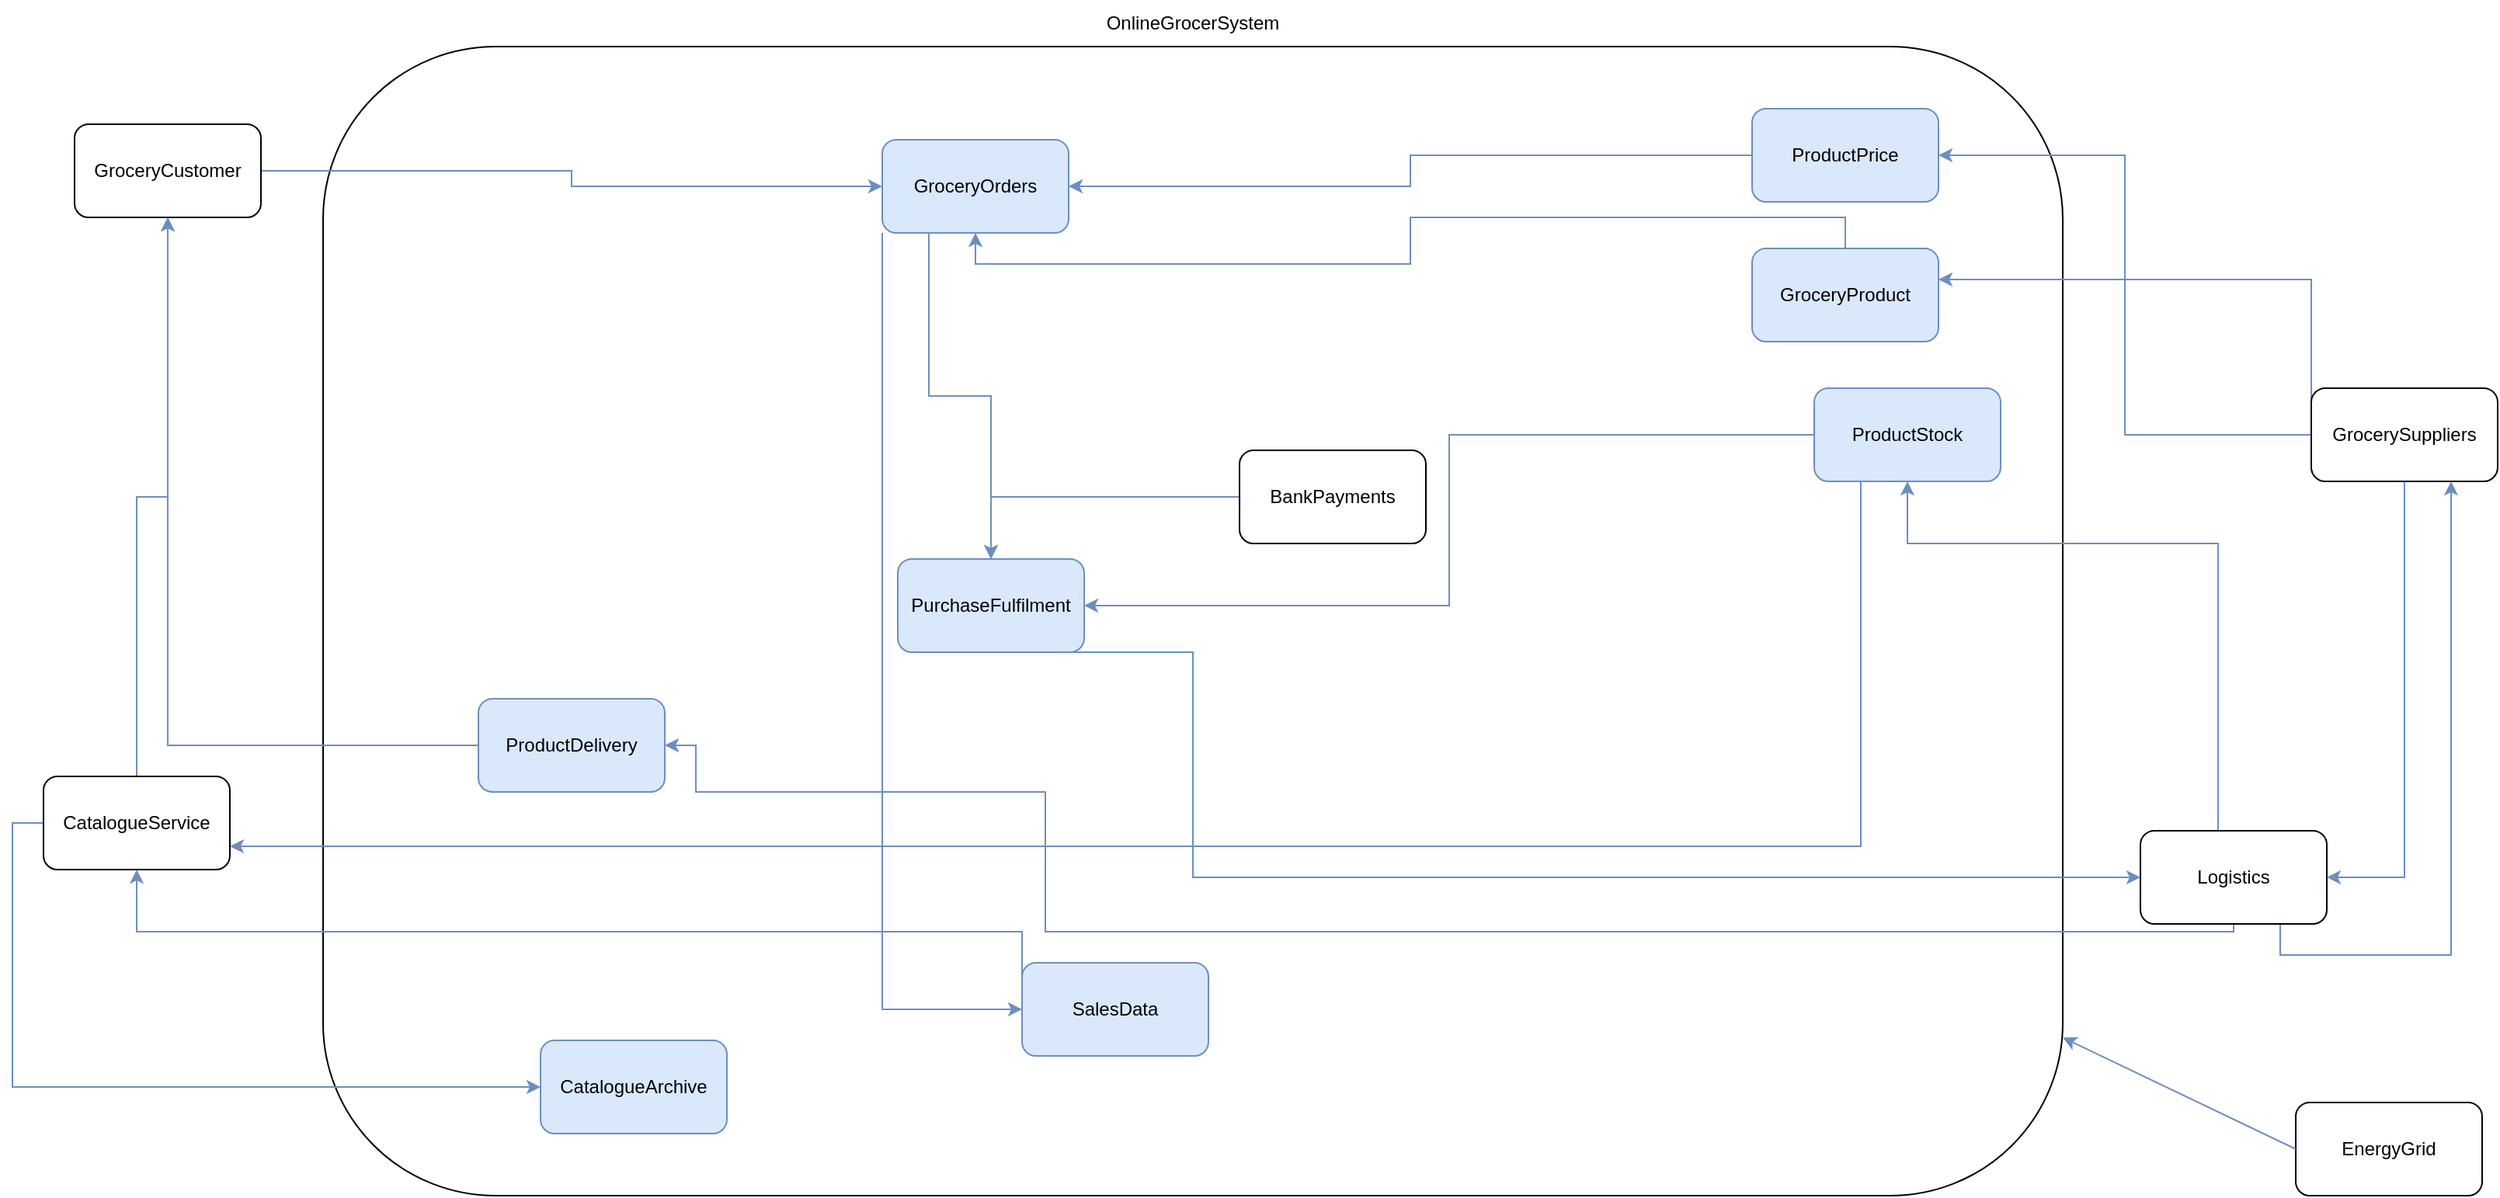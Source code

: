 <mxfile version="21.2.8" type="device">
  <diagram name="Page-1" id="TR31slQDRWr0ME7fJ8s-">
    <mxGraphModel dx="2947" dy="1267" grid="1" gridSize="10" guides="1" tooltips="1" connect="1" arrows="1" fold="1" page="1" pageScale="1" pageWidth="827" pageHeight="1169" math="0" shadow="0">
      <root>
        <mxCell id="0" />
        <mxCell id="1" parent="0" />
        <mxCell id="ovIYYrFrT_8xk6tCupWI-1" value="" style="rounded=1;whiteSpace=wrap;html=1;" vertex="1" parent="1">
          <mxGeometry x="60" y="50" width="1120" height="740" as="geometry" />
        </mxCell>
        <mxCell id="ovIYYrFrT_8xk6tCupWI-2" value="OnlineGrocerSystem" style="text;html=1;strokeColor=none;fillColor=none;align=center;verticalAlign=middle;whiteSpace=wrap;rounded=0;" vertex="1" parent="1">
          <mxGeometry x="590" y="20" width="60" height="30" as="geometry" />
        </mxCell>
        <mxCell id="ovIYYrFrT_8xk6tCupWI-22" style="edgeStyle=orthogonalEdgeStyle;rounded=0;orthogonalLoop=1;jettySize=auto;html=1;exitX=1;exitY=0.5;exitDx=0;exitDy=0;entryX=0;entryY=0.5;entryDx=0;entryDy=0;fillColor=#dae8fc;strokeColor=#6c8ebf;" edge="1" parent="1" source="ovIYYrFrT_8xk6tCupWI-5" target="ovIYYrFrT_8xk6tCupWI-9">
          <mxGeometry relative="1" as="geometry" />
        </mxCell>
        <mxCell id="ovIYYrFrT_8xk6tCupWI-5" value="GroceryCustomer" style="rounded=1;whiteSpace=wrap;html=1;" vertex="1" parent="1">
          <mxGeometry x="-100" y="100" width="120" height="60" as="geometry" />
        </mxCell>
        <mxCell id="ovIYYrFrT_8xk6tCupWI-23" style="edgeStyle=orthogonalEdgeStyle;rounded=0;orthogonalLoop=1;jettySize=auto;html=1;exitX=0.5;exitY=0;exitDx=0;exitDy=0;entryX=0.5;entryY=1;entryDx=0;entryDy=0;fillColor=#dae8fc;strokeColor=#6c8ebf;" edge="1" parent="1" source="ovIYYrFrT_8xk6tCupWI-6" target="ovIYYrFrT_8xk6tCupWI-9">
          <mxGeometry relative="1" as="geometry" />
        </mxCell>
        <mxCell id="ovIYYrFrT_8xk6tCupWI-6" value="GroceryProduct" style="rounded=1;whiteSpace=wrap;html=1;fillColor=#dae8fc;strokeColor=#6c8ebf;" vertex="1" parent="1">
          <mxGeometry x="980" y="180" width="120" height="60" as="geometry" />
        </mxCell>
        <mxCell id="ovIYYrFrT_8xk6tCupWI-32" style="edgeStyle=orthogonalEdgeStyle;rounded=0;orthogonalLoop=1;jettySize=auto;html=1;exitX=0;exitY=0.5;exitDx=0;exitDy=0;entryX=1;entryY=0.5;entryDx=0;entryDy=0;fillColor=#dae8fc;strokeColor=#6c8ebf;" edge="1" parent="1" source="ovIYYrFrT_8xk6tCupWI-7" target="ovIYYrFrT_8xk6tCupWI-9">
          <mxGeometry relative="1" as="geometry" />
        </mxCell>
        <mxCell id="ovIYYrFrT_8xk6tCupWI-7" value="ProductPrice" style="rounded=1;whiteSpace=wrap;html=1;fillColor=#dae8fc;strokeColor=#6c8ebf;" vertex="1" parent="1">
          <mxGeometry x="980" y="90" width="120" height="60" as="geometry" />
        </mxCell>
        <mxCell id="ovIYYrFrT_8xk6tCupWI-33" style="edgeStyle=orthogonalEdgeStyle;rounded=0;orthogonalLoop=1;jettySize=auto;html=1;exitX=0.25;exitY=1;exitDx=0;exitDy=0;entryX=0.5;entryY=0;entryDx=0;entryDy=0;fillColor=#dae8fc;strokeColor=#6c8ebf;" edge="1" parent="1" source="ovIYYrFrT_8xk6tCupWI-9" target="ovIYYrFrT_8xk6tCupWI-29">
          <mxGeometry relative="1" as="geometry" />
        </mxCell>
        <mxCell id="ovIYYrFrT_8xk6tCupWI-40" style="edgeStyle=orthogonalEdgeStyle;rounded=0;orthogonalLoop=1;jettySize=auto;html=1;exitX=0;exitY=1;exitDx=0;exitDy=0;entryX=0;entryY=0.5;entryDx=0;entryDy=0;fillColor=#dae8fc;strokeColor=#6c8ebf;" edge="1" parent="1" source="ovIYYrFrT_8xk6tCupWI-9" target="ovIYYrFrT_8xk6tCupWI-16">
          <mxGeometry relative="1" as="geometry" />
        </mxCell>
        <mxCell id="ovIYYrFrT_8xk6tCupWI-9" value="GroceryOrders" style="rounded=1;whiteSpace=wrap;html=1;fillColor=#dae8fc;strokeColor=#6c8ebf;" vertex="1" parent="1">
          <mxGeometry x="420" y="110" width="120" height="60" as="geometry" />
        </mxCell>
        <mxCell id="ovIYYrFrT_8xk6tCupWI-19" style="edgeStyle=orthogonalEdgeStyle;rounded=0;orthogonalLoop=1;jettySize=auto;html=1;exitX=0.5;exitY=1;exitDx=0;exitDy=0;entryX=1;entryY=0.5;entryDx=0;entryDy=0;fillColor=#dae8fc;strokeColor=#6c8ebf;" edge="1" parent="1" source="ovIYYrFrT_8xk6tCupWI-10" target="ovIYYrFrT_8xk6tCupWI-11">
          <mxGeometry relative="1" as="geometry">
            <Array as="points">
              <mxPoint x="1400" y="585" />
            </Array>
          </mxGeometry>
        </mxCell>
        <mxCell id="ovIYYrFrT_8xk6tCupWI-21" style="edgeStyle=orthogonalEdgeStyle;rounded=0;orthogonalLoop=1;jettySize=auto;html=1;exitX=0;exitY=0.5;exitDx=0;exitDy=0;entryX=1;entryY=0.5;entryDx=0;entryDy=0;fillColor=#dae8fc;strokeColor=#6c8ebf;" edge="1" parent="1" source="ovIYYrFrT_8xk6tCupWI-10" target="ovIYYrFrT_8xk6tCupWI-7">
          <mxGeometry relative="1" as="geometry" />
        </mxCell>
        <mxCell id="ovIYYrFrT_8xk6tCupWI-37" style="edgeStyle=orthogonalEdgeStyle;rounded=0;orthogonalLoop=1;jettySize=auto;html=1;exitX=0;exitY=0.5;exitDx=0;exitDy=0;fillColor=#dae8fc;strokeColor=#6c8ebf;" edge="1" parent="1" source="ovIYYrFrT_8xk6tCupWI-10" target="ovIYYrFrT_8xk6tCupWI-6">
          <mxGeometry relative="1" as="geometry">
            <Array as="points">
              <mxPoint x="1340" y="200" />
            </Array>
          </mxGeometry>
        </mxCell>
        <mxCell id="ovIYYrFrT_8xk6tCupWI-10" value="GrocerySuppliers" style="rounded=1;whiteSpace=wrap;html=1;" vertex="1" parent="1">
          <mxGeometry x="1340" y="270" width="120" height="60" as="geometry" />
        </mxCell>
        <mxCell id="ovIYYrFrT_8xk6tCupWI-20" style="edgeStyle=orthogonalEdgeStyle;rounded=0;orthogonalLoop=1;jettySize=auto;html=1;exitX=0.75;exitY=0;exitDx=0;exitDy=0;fillColor=#dae8fc;strokeColor=#6c8ebf;" edge="1" parent="1" source="ovIYYrFrT_8xk6tCupWI-11" target="ovIYYrFrT_8xk6tCupWI-13">
          <mxGeometry relative="1" as="geometry">
            <Array as="points">
              <mxPoint x="1280" y="555" />
              <mxPoint x="1280" y="370" />
              <mxPoint x="1080" y="370" />
            </Array>
          </mxGeometry>
        </mxCell>
        <mxCell id="ovIYYrFrT_8xk6tCupWI-31" style="edgeStyle=orthogonalEdgeStyle;rounded=0;orthogonalLoop=1;jettySize=auto;html=1;exitX=0.5;exitY=1;exitDx=0;exitDy=0;entryX=1;entryY=0.5;entryDx=0;entryDy=0;fillColor=#dae8fc;strokeColor=#6c8ebf;" edge="1" parent="1" source="ovIYYrFrT_8xk6tCupWI-11" target="ovIYYrFrT_8xk6tCupWI-14">
          <mxGeometry relative="1" as="geometry">
            <Array as="points">
              <mxPoint x="1290" y="620" />
              <mxPoint x="525" y="620" />
              <mxPoint x="525" y="530" />
              <mxPoint x="300" y="530" />
              <mxPoint x="300" y="500" />
            </Array>
          </mxGeometry>
        </mxCell>
        <mxCell id="ovIYYrFrT_8xk6tCupWI-42" style="edgeStyle=orthogonalEdgeStyle;rounded=0;orthogonalLoop=1;jettySize=auto;html=1;exitX=0.75;exitY=1;exitDx=0;exitDy=0;entryX=0.75;entryY=1;entryDx=0;entryDy=0;fillColor=#dae8fc;strokeColor=#6c8ebf;" edge="1" parent="1" source="ovIYYrFrT_8xk6tCupWI-11" target="ovIYYrFrT_8xk6tCupWI-10">
          <mxGeometry relative="1" as="geometry" />
        </mxCell>
        <mxCell id="ovIYYrFrT_8xk6tCupWI-11" value="Logistics" style="rounded=1;whiteSpace=wrap;html=1;" vertex="1" parent="1">
          <mxGeometry x="1230" y="555" width="120" height="60" as="geometry" />
        </mxCell>
        <mxCell id="ovIYYrFrT_8xk6tCupWI-30" style="edgeStyle=orthogonalEdgeStyle;rounded=0;orthogonalLoop=1;jettySize=auto;html=1;exitX=0;exitY=0.5;exitDx=0;exitDy=0;fillColor=#dae8fc;strokeColor=#6c8ebf;" edge="1" parent="1" source="ovIYYrFrT_8xk6tCupWI-12" target="ovIYYrFrT_8xk6tCupWI-29">
          <mxGeometry relative="1" as="geometry" />
        </mxCell>
        <mxCell id="ovIYYrFrT_8xk6tCupWI-12" value="BankPayments" style="rounded=1;whiteSpace=wrap;html=1;" vertex="1" parent="1">
          <mxGeometry x="650" y="310" width="120" height="60" as="geometry" />
        </mxCell>
        <mxCell id="ovIYYrFrT_8xk6tCupWI-36" style="edgeStyle=orthogonalEdgeStyle;rounded=0;orthogonalLoop=1;jettySize=auto;html=1;exitX=0;exitY=0.5;exitDx=0;exitDy=0;entryX=1;entryY=0.5;entryDx=0;entryDy=0;fillColor=#dae8fc;strokeColor=#6c8ebf;" edge="1" parent="1" source="ovIYYrFrT_8xk6tCupWI-13" target="ovIYYrFrT_8xk6tCupWI-29">
          <mxGeometry relative="1" as="geometry" />
        </mxCell>
        <mxCell id="ovIYYrFrT_8xk6tCupWI-41" style="edgeStyle=orthogonalEdgeStyle;rounded=0;orthogonalLoop=1;jettySize=auto;html=1;exitX=0.25;exitY=1;exitDx=0;exitDy=0;entryX=1;entryY=0.75;entryDx=0;entryDy=0;fillColor=#dae8fc;strokeColor=#6c8ebf;" edge="1" parent="1" source="ovIYYrFrT_8xk6tCupWI-13" target="ovIYYrFrT_8xk6tCupWI-15">
          <mxGeometry relative="1" as="geometry" />
        </mxCell>
        <mxCell id="ovIYYrFrT_8xk6tCupWI-13" value="ProductStock" style="rounded=1;whiteSpace=wrap;html=1;fillColor=#dae8fc;strokeColor=#6c8ebf;" vertex="1" parent="1">
          <mxGeometry x="1020" y="270" width="120" height="60" as="geometry" />
        </mxCell>
        <mxCell id="ovIYYrFrT_8xk6tCupWI-28" style="edgeStyle=orthogonalEdgeStyle;rounded=0;orthogonalLoop=1;jettySize=auto;html=1;exitX=0;exitY=0.5;exitDx=0;exitDy=0;entryX=0.5;entryY=1;entryDx=0;entryDy=0;fillColor=#dae8fc;strokeColor=#6c8ebf;" edge="1" parent="1" source="ovIYYrFrT_8xk6tCupWI-14" target="ovIYYrFrT_8xk6tCupWI-5">
          <mxGeometry relative="1" as="geometry" />
        </mxCell>
        <mxCell id="ovIYYrFrT_8xk6tCupWI-14" value="ProductDelivery" style="rounded=1;whiteSpace=wrap;html=1;fillColor=#dae8fc;strokeColor=#6c8ebf;" vertex="1" parent="1">
          <mxGeometry x="160" y="470" width="120" height="60" as="geometry" />
        </mxCell>
        <mxCell id="ovIYYrFrT_8xk6tCupWI-24" style="edgeStyle=orthogonalEdgeStyle;rounded=0;orthogonalLoop=1;jettySize=auto;html=1;exitX=0.5;exitY=0;exitDx=0;exitDy=0;fillColor=#dae8fc;strokeColor=#6c8ebf;" edge="1" parent="1" source="ovIYYrFrT_8xk6tCupWI-15" target="ovIYYrFrT_8xk6tCupWI-5">
          <mxGeometry relative="1" as="geometry" />
        </mxCell>
        <mxCell id="ovIYYrFrT_8xk6tCupWI-27" style="edgeStyle=orthogonalEdgeStyle;rounded=0;orthogonalLoop=1;jettySize=auto;html=1;exitX=0;exitY=0.5;exitDx=0;exitDy=0;entryX=0;entryY=0.5;entryDx=0;entryDy=0;fillColor=#dae8fc;strokeColor=#6c8ebf;" edge="1" parent="1" source="ovIYYrFrT_8xk6tCupWI-15" target="ovIYYrFrT_8xk6tCupWI-18">
          <mxGeometry relative="1" as="geometry" />
        </mxCell>
        <mxCell id="ovIYYrFrT_8xk6tCupWI-15" value="CatalogueService" style="rounded=1;whiteSpace=wrap;html=1;" vertex="1" parent="1">
          <mxGeometry x="-120" y="520" width="120" height="60" as="geometry" />
        </mxCell>
        <mxCell id="ovIYYrFrT_8xk6tCupWI-26" style="edgeStyle=orthogonalEdgeStyle;rounded=0;orthogonalLoop=1;jettySize=auto;html=1;exitX=0;exitY=0.5;exitDx=0;exitDy=0;entryX=0.5;entryY=1;entryDx=0;entryDy=0;fillColor=#dae8fc;strokeColor=#6c8ebf;" edge="1" parent="1" source="ovIYYrFrT_8xk6tCupWI-16" target="ovIYYrFrT_8xk6tCupWI-15">
          <mxGeometry relative="1" as="geometry">
            <Array as="points">
              <mxPoint x="510" y="620" />
              <mxPoint x="-60" y="620" />
            </Array>
          </mxGeometry>
        </mxCell>
        <mxCell id="ovIYYrFrT_8xk6tCupWI-16" value="SalesData" style="rounded=1;whiteSpace=wrap;html=1;fillColor=#dae8fc;strokeColor=#6c8ebf;" vertex="1" parent="1">
          <mxGeometry x="510" y="640" width="120" height="60" as="geometry" />
        </mxCell>
        <mxCell id="ovIYYrFrT_8xk6tCupWI-18" value="CatalogueArchive" style="rounded=1;whiteSpace=wrap;html=1;fillColor=#dae8fc;strokeColor=#6c8ebf;" vertex="1" parent="1">
          <mxGeometry x="200" y="690" width="120" height="60" as="geometry" />
        </mxCell>
        <mxCell id="ovIYYrFrT_8xk6tCupWI-35" style="edgeStyle=orthogonalEdgeStyle;rounded=0;orthogonalLoop=1;jettySize=auto;html=1;exitX=0.5;exitY=1;exitDx=0;exitDy=0;entryX=0;entryY=0.5;entryDx=0;entryDy=0;fillColor=#dae8fc;strokeColor=#6c8ebf;" edge="1" parent="1" source="ovIYYrFrT_8xk6tCupWI-29" target="ovIYYrFrT_8xk6tCupWI-11">
          <mxGeometry relative="1" as="geometry">
            <Array as="points">
              <mxPoint x="620" y="440" />
              <mxPoint x="620" y="585" />
            </Array>
          </mxGeometry>
        </mxCell>
        <mxCell id="ovIYYrFrT_8xk6tCupWI-29" value="PurchaseFulfilment" style="rounded=1;whiteSpace=wrap;html=1;fillColor=#dae8fc;strokeColor=#6c8ebf;" vertex="1" parent="1">
          <mxGeometry x="430" y="380" width="120" height="60" as="geometry" />
        </mxCell>
        <mxCell id="ovIYYrFrT_8xk6tCupWI-38" value="EnergyGrid" style="rounded=1;whiteSpace=wrap;html=1;" vertex="1" parent="1">
          <mxGeometry x="1330" y="730" width="120" height="60" as="geometry" />
        </mxCell>
        <mxCell id="ovIYYrFrT_8xk6tCupWI-39" value="" style="endArrow=classic;html=1;rounded=0;exitX=0;exitY=0.5;exitDx=0;exitDy=0;fillColor=#dae8fc;strokeColor=#6c8ebf;" edge="1" parent="1" source="ovIYYrFrT_8xk6tCupWI-38" target="ovIYYrFrT_8xk6tCupWI-1">
          <mxGeometry width="50" height="50" relative="1" as="geometry">
            <mxPoint x="610" y="350" as="sourcePoint" />
            <mxPoint x="660" y="300" as="targetPoint" />
          </mxGeometry>
        </mxCell>
      </root>
    </mxGraphModel>
  </diagram>
</mxfile>
